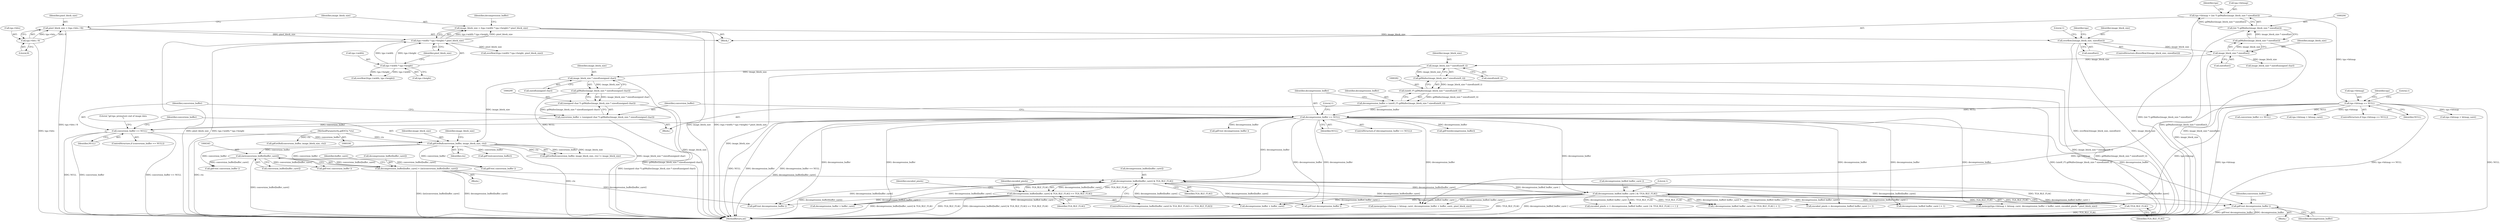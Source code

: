 digraph "0_libgd_01c61f8ab110a77ae64b5ca67c244c728c506f03@pointer" {
"1000442" [label="(Call,gdFree( decompression_buffer ))"];
"1000289" [label="(Call,decompression_buffer == NULL)"];
"1000279" [label="(Call,decompression_buffer = (uint8_t*) gdMalloc(image_block_size * sizeof(uint8_t)))"];
"1000281" [label="(Call,(uint8_t*) gdMalloc(image_block_size * sizeof(uint8_t)))"];
"1000283" [label="(Call,gdMalloc(image_block_size * sizeof(uint8_t)))"];
"1000284" [label="(Call,image_block_size * sizeof(uint8_t))"];
"1000206" [label="(Call,image_block_size * sizeof(int))"];
"1000176" [label="(Call,overflow2(image_block_size, sizeof(int)))"];
"1000117" [label="(Call,image_block_size = (tga->width * tga->height) * pixel_block_size)"];
"1000119" [label="(Call,(tga->width * tga->height) * pixel_block_size)"];
"1000120" [label="(Call,tga->width * tga->height)"];
"1000109" [label="(Call,pixel_block_size = (tga->bits / 8))"];
"1000111" [label="(Call,tga->bits / 8)"];
"1000211" [label="(Call,tga->bitmap == NULL)"];
"1000199" [label="(Call,tga->bitmap = (int *) gdMalloc(image_block_size * sizeof(int)))"];
"1000203" [label="(Call,(int *) gdMalloc(image_block_size * sizeof(int)))"];
"1000205" [label="(Call,gdMalloc(image_block_size * sizeof(int)))"];
"1000361" [label="(Call,decompression_buffer[buffer_caret] & TGA_RLE_FLAG)"];
"1000340" [label="(Call,decompression_buffer[buffer_caret] = (int)conversion_buffer[buffer_caret])"];
"1000344" [label="(Call,(int)conversion_buffer[buffer_caret])"];
"1000319" [label="(Call,gdGetBuf(conversion_buffer, image_block_size, ctx))"];
"1000306" [label="(Call,conversion_buffer == NULL)"];
"1000296" [label="(Call,conversion_buffer = (unsigned char *) gdMalloc(image_block_size * sizeof(unsigned char)))"];
"1000298" [label="(Call,(unsigned char *) gdMalloc(image_block_size * sizeof(unsigned char)))"];
"1000300" [label="(Call,gdMalloc(image_block_size * sizeof(unsigned char)))"];
"1000301" [label="(Call,image_block_size * sizeof(unsigned char))"];
"1000105" [label="(MethodParameterIn,gdIOCtx *ctx)"];
"1000371" [label="(Call,decompression_buffer[ buffer_caret ] & !TGA_RLE_FLAG)"];
"1000375" [label="(Call,!TGA_RLE_FLAG)"];
"1000360" [label="(Call,(decompression_buffer[buffer_caret] & TGA_RLE_FLAG) == TGA_RLE_FLAG)"];
"1000445" [label="(Identifier,conversion_buffer)"];
"1000311" [label="(Literal,\"gd-tga: premature end of image data\n\")"];
"1000362" [label="(Call,decompression_buffer[buffer_caret])"];
"1000212" [label="(Call,tga->bitmap)"];
"1000301" [label="(Call,image_block_size * sizeof(unsigned char))"];
"1000117" [label="(Call,image_block_size = (tga->width * tga->height) * pixel_block_size)"];
"1000213" [label="(Identifier,tga)"];
"1000210" [label="(ControlStructure,if (tga->bitmap == NULL))"];
"1000290" [label="(Identifier,decompression_buffer)"];
"1000118" [label="(Identifier,image_block_size)"];
"1000346" [label="(Call,conversion_buffer[buffer_caret])"];
"1000441" [label="(Block,)"];
"1000211" [label="(Call,tga->bitmap == NULL)"];
"1000124" [label="(Call,tga->height)"];
"1000178" [label="(Call,sizeof(int))"];
"1000344" [label="(Call,(int)conversion_buffer[buffer_caret])"];
"1000162" [label="(Call,overflow2(tga->width * tga->height, pixel_block_size))"];
"1000426" [label="(Call,decompression_buffer[ buffer_caret ] + 1)"];
"1000115" [label="(Literal,8)"];
"1000306" [label="(Call,conversion_buffer == NULL)"];
"1000176" [label="(Call,overflow2(image_block_size, sizeof(int)))"];
"1000325" [label="(Call,gdFree(conversion_buffer))"];
"1000321" [label="(Identifier,image_block_size)"];
"1000319" [label="(Call,gdGetBuf(conversion_buffer, image_block_size, ctx))"];
"1000473" [label="(Call,gdFree( conversion_buffer ))"];
"1000177" [label="(Identifier,image_block_size)"];
"1000297" [label="(Identifier,conversion_buffer)"];
"1000291" [label="(Identifier,NULL)"];
"1000371" [label="(Call,decompression_buffer[ buffer_caret ] & !TGA_RLE_FLAG)"];
"1000215" [label="(Identifier,NULL)"];
"1000206" [label="(Call,image_block_size * sizeof(int))"];
"1000205" [label="(Call,gdMalloc(image_block_size * sizeof(int)))"];
"1000109" [label="(Call,pixel_block_size = (tga->bits / 8))"];
"1000323" [label="(Identifier,image_block_size)"];
"1000443" [label="(Identifier,decompression_buffer)"];
"1000340" [label="(Call,decompression_buffer[buffer_caret] = (int)conversion_buffer[buffer_caret])"];
"1000120" [label="(Call,tga->width * tga->height)"];
"1000406" [label="(Call,memcpy(tga->bitmap + bitmap_caret, decompression_buffer + buffer_caret, pixel_block_size))"];
"1000119" [label="(Call,(tga->width * tga->height) * pixel_block_size)"];
"1000308" [label="(Identifier,NULL)"];
"1000200" [label="(Call,tga->bitmap)"];
"1000375" [label="(Call,!TGA_RLE_FLAG)"];
"1000341" [label="(Call,decompression_buffer[buffer_caret])"];
"1000407" [label="(Call,tga->bitmap + bitmap_caret)"];
"1000244" [label="(Call,gdGetBuf(conversion_buffer, image_block_size, ctx))"];
"1000365" [label="(Identifier,TGA_RLE_FLAG)"];
"1000288" [label="(ControlStructure,if (decompression_buffer == NULL))"];
"1000361" [label="(Call,decompression_buffer[buffer_caret] & TGA_RLE_FLAG)"];
"1000425" [label="(Identifier,encoded_pixels)"];
"1000318" [label="(Call,gdGetBuf(conversion_buffer, image_block_size, ctx) != image_block_size)"];
"1000296" [label="(Call,conversion_buffer = (unsigned char *) gdMalloc(image_block_size * sizeof(unsigned char)))"];
"1000285" [label="(Identifier,image_block_size)"];
"1000444" [label="(Call,gdFree( conversion_buffer ))"];
"1000279" [label="(Call,decompression_buffer = (uint8_t*) gdMalloc(image_block_size * sizeof(uint8_t)))"];
"1000175" [label="(ControlStructure,if(overflow2(image_block_size, sizeof(int))))"];
"1000370" [label="(Call,( decompression_buffer[ buffer_caret ] & !TGA_RLE_FLAG ) + 1)"];
"1000281" [label="(Call,(uint8_t*) gdMalloc(image_block_size * sizeof(uint8_t)))"];
"1000130" [label="(Identifier,decompression_buffer)"];
"1000360" [label="(Call,(decompression_buffer[buffer_caret] & TGA_RLE_FLAG) == TGA_RLE_FLAG)"];
"1000372" [label="(Call,decompression_buffer[ buffer_caret ])"];
"1000303" [label="(Call,sizeof(unsigned char))"];
"1000111" [label="(Call,tga->bits / 8)"];
"1000110" [label="(Identifier,pixel_block_size)"];
"1000305" [label="(ControlStructure,if (conversion_buffer == NULL))"];
"1000359" [label="(ControlStructure,if ((decompression_buffer[buffer_caret] & TGA_RLE_FLAG) == TGA_RLE_FLAG))"];
"1000449" [label="(Call,memcpy(tga->bitmap + bitmap_caret, decompression_buffer + buffer_caret, encoded_pixels * pixel_block_size))"];
"1000289" [label="(Call,decompression_buffer == NULL)"];
"1000230" [label="(Call,image_block_size * sizeof(unsigned char))"];
"1000320" [label="(Identifier,conversion_buffer)"];
"1000183" [label="(Literal,1)"];
"1000300" [label="(Call,gdMalloc(image_block_size * sizeof(unsigned char)))"];
"1000376" [label="(Identifier,TGA_RLE_FLAG)"];
"1000107" [label="(Block,)"];
"1000127" [label="(Identifier,pixel_block_size)"];
"1000283" [label="(Call,gdMalloc(image_block_size * sizeof(uint8_t)))"];
"1000368" [label="(Call,encoded_pixels = ( ( decompression_buffer[ buffer_caret ] & !TGA_RLE_FLAG ) + 1 ))"];
"1000280" [label="(Identifier,decompression_buffer)"];
"1000150" [label="(Call,overflow2(tga->width, tga->height))"];
"1000105" [label="(MethodParameterIn,gdIOCtx *ctx)"];
"1000208" [label="(Call,sizeof(int))"];
"1000389" [label="(Call,gdFree( decompression_buffer ))"];
"1000121" [label="(Call,tga->width)"];
"1000369" [label="(Identifier,encoded_pixels)"];
"1000327" [label="(Call,gdFree(decompression_buffer))"];
"1000188" [label="(Identifier,tga)"];
"1000307" [label="(Identifier,conversion_buffer)"];
"1000221" [label="(Identifier,tga)"];
"1000424" [label="(Call,encoded_pixels = decompression_buffer[ buffer_caret ] + 1)"];
"1000223" [label="(Block,)"];
"1000478" [label="(MethodReturn,int)"];
"1000284" [label="(Call,image_block_size * sizeof(uint8_t))"];
"1000295" [label="(Literal,1)"];
"1000286" [label="(Call,sizeof(uint8_t))"];
"1000471" [label="(Call,gdFree( decompression_buffer ))"];
"1000203" [label="(Call,(int *) gdMalloc(image_block_size * sizeof(int)))"];
"1000298" [label="(Call,(unsigned char *) gdMalloc(image_block_size * sizeof(unsigned char)))"];
"1000312" [label="(Call,gdFree( decompression_buffer ))"];
"1000391" [label="(Call,gdFree( conversion_buffer ))"];
"1000207" [label="(Identifier,image_block_size)"];
"1000112" [label="(Call,tga->bits)"];
"1000377" [label="(Literal,1)"];
"1000322" [label="(Identifier,ctx)"];
"1000235" [label="(Call,conversion_buffer == NULL)"];
"1000350" [label="(Identifier,buffer_caret)"];
"1000450" [label="(Call,tga->bitmap + bitmap_caret)"];
"1000412" [label="(Call,decompression_buffer + buffer_caret)"];
"1000455" [label="(Call,decompression_buffer + buffer_caret)"];
"1000218" [label="(Literal,1)"];
"1000339" [label="(Block,)"];
"1000442" [label="(Call,gdFree( decompression_buffer ))"];
"1000199" [label="(Call,tga->bitmap = (int *) gdMalloc(image_block_size * sizeof(int)))"];
"1000302" [label="(Identifier,image_block_size)"];
"1000366" [label="(Identifier,TGA_RLE_FLAG)"];
"1000442" -> "1000441"  [label="AST: "];
"1000442" -> "1000443"  [label="CFG: "];
"1000443" -> "1000442"  [label="AST: "];
"1000445" -> "1000442"  [label="CFG: "];
"1000442" -> "1000478"  [label="DDG: gdFree( decompression_buffer )"];
"1000442" -> "1000478"  [label="DDG: decompression_buffer"];
"1000289" -> "1000442"  [label="DDG: decompression_buffer"];
"1000361" -> "1000442"  [label="DDG: decompression_buffer[buffer_caret]"];
"1000371" -> "1000442"  [label="DDG: decompression_buffer[ buffer_caret ]"];
"1000289" -> "1000288"  [label="AST: "];
"1000289" -> "1000291"  [label="CFG: "];
"1000290" -> "1000289"  [label="AST: "];
"1000291" -> "1000289"  [label="AST: "];
"1000295" -> "1000289"  [label="CFG: "];
"1000297" -> "1000289"  [label="CFG: "];
"1000289" -> "1000478"  [label="DDG: NULL"];
"1000289" -> "1000478"  [label="DDG: decompression_buffer"];
"1000289" -> "1000478"  [label="DDG: decompression_buffer == NULL"];
"1000279" -> "1000289"  [label="DDG: decompression_buffer"];
"1000211" -> "1000289"  [label="DDG: NULL"];
"1000289" -> "1000306"  [label="DDG: NULL"];
"1000289" -> "1000312"  [label="DDG: decompression_buffer"];
"1000289" -> "1000327"  [label="DDG: decompression_buffer"];
"1000289" -> "1000361"  [label="DDG: decompression_buffer"];
"1000289" -> "1000371"  [label="DDG: decompression_buffer"];
"1000289" -> "1000389"  [label="DDG: decompression_buffer"];
"1000289" -> "1000406"  [label="DDG: decompression_buffer"];
"1000289" -> "1000412"  [label="DDG: decompression_buffer"];
"1000289" -> "1000424"  [label="DDG: decompression_buffer"];
"1000289" -> "1000426"  [label="DDG: decompression_buffer"];
"1000289" -> "1000449"  [label="DDG: decompression_buffer"];
"1000289" -> "1000455"  [label="DDG: decompression_buffer"];
"1000289" -> "1000471"  [label="DDG: decompression_buffer"];
"1000279" -> "1000223"  [label="AST: "];
"1000279" -> "1000281"  [label="CFG: "];
"1000280" -> "1000279"  [label="AST: "];
"1000281" -> "1000279"  [label="AST: "];
"1000290" -> "1000279"  [label="CFG: "];
"1000279" -> "1000478"  [label="DDG: (uint8_t*) gdMalloc(image_block_size * sizeof(uint8_t))"];
"1000281" -> "1000279"  [label="DDG: gdMalloc(image_block_size * sizeof(uint8_t))"];
"1000281" -> "1000283"  [label="CFG: "];
"1000282" -> "1000281"  [label="AST: "];
"1000283" -> "1000281"  [label="AST: "];
"1000281" -> "1000478"  [label="DDG: gdMalloc(image_block_size * sizeof(uint8_t))"];
"1000283" -> "1000281"  [label="DDG: image_block_size * sizeof(uint8_t)"];
"1000283" -> "1000284"  [label="CFG: "];
"1000284" -> "1000283"  [label="AST: "];
"1000283" -> "1000478"  [label="DDG: image_block_size * sizeof(uint8_t)"];
"1000284" -> "1000283"  [label="DDG: image_block_size"];
"1000284" -> "1000286"  [label="CFG: "];
"1000285" -> "1000284"  [label="AST: "];
"1000286" -> "1000284"  [label="AST: "];
"1000284" -> "1000478"  [label="DDG: image_block_size"];
"1000206" -> "1000284"  [label="DDG: image_block_size"];
"1000284" -> "1000301"  [label="DDG: image_block_size"];
"1000206" -> "1000205"  [label="AST: "];
"1000206" -> "1000208"  [label="CFG: "];
"1000207" -> "1000206"  [label="AST: "];
"1000208" -> "1000206"  [label="AST: "];
"1000205" -> "1000206"  [label="CFG: "];
"1000206" -> "1000478"  [label="DDG: image_block_size"];
"1000206" -> "1000205"  [label="DDG: image_block_size"];
"1000176" -> "1000206"  [label="DDG: image_block_size"];
"1000206" -> "1000230"  [label="DDG: image_block_size"];
"1000176" -> "1000175"  [label="AST: "];
"1000176" -> "1000178"  [label="CFG: "];
"1000177" -> "1000176"  [label="AST: "];
"1000178" -> "1000176"  [label="AST: "];
"1000183" -> "1000176"  [label="CFG: "];
"1000188" -> "1000176"  [label="CFG: "];
"1000176" -> "1000478"  [label="DDG: overflow2(image_block_size, sizeof(int))"];
"1000176" -> "1000478"  [label="DDG: image_block_size"];
"1000117" -> "1000176"  [label="DDG: image_block_size"];
"1000117" -> "1000107"  [label="AST: "];
"1000117" -> "1000119"  [label="CFG: "];
"1000118" -> "1000117"  [label="AST: "];
"1000119" -> "1000117"  [label="AST: "];
"1000130" -> "1000117"  [label="CFG: "];
"1000117" -> "1000478"  [label="DDG: image_block_size"];
"1000117" -> "1000478"  [label="DDG: (tga->width * tga->height) * pixel_block_size"];
"1000119" -> "1000117"  [label="DDG: tga->width * tga->height"];
"1000119" -> "1000117"  [label="DDG: pixel_block_size"];
"1000119" -> "1000127"  [label="CFG: "];
"1000120" -> "1000119"  [label="AST: "];
"1000127" -> "1000119"  [label="AST: "];
"1000119" -> "1000478"  [label="DDG: pixel_block_size"];
"1000119" -> "1000478"  [label="DDG: tga->width * tga->height"];
"1000120" -> "1000119"  [label="DDG: tga->width"];
"1000120" -> "1000119"  [label="DDG: tga->height"];
"1000109" -> "1000119"  [label="DDG: pixel_block_size"];
"1000119" -> "1000162"  [label="DDG: pixel_block_size"];
"1000120" -> "1000124"  [label="CFG: "];
"1000121" -> "1000120"  [label="AST: "];
"1000124" -> "1000120"  [label="AST: "];
"1000127" -> "1000120"  [label="CFG: "];
"1000120" -> "1000150"  [label="DDG: tga->width"];
"1000120" -> "1000150"  [label="DDG: tga->height"];
"1000109" -> "1000107"  [label="AST: "];
"1000109" -> "1000111"  [label="CFG: "];
"1000110" -> "1000109"  [label="AST: "];
"1000111" -> "1000109"  [label="AST: "];
"1000118" -> "1000109"  [label="CFG: "];
"1000109" -> "1000478"  [label="DDG: tga->bits / 8"];
"1000111" -> "1000109"  [label="DDG: tga->bits"];
"1000111" -> "1000109"  [label="DDG: 8"];
"1000111" -> "1000115"  [label="CFG: "];
"1000112" -> "1000111"  [label="AST: "];
"1000115" -> "1000111"  [label="AST: "];
"1000111" -> "1000478"  [label="DDG: tga->bits"];
"1000211" -> "1000210"  [label="AST: "];
"1000211" -> "1000215"  [label="CFG: "];
"1000212" -> "1000211"  [label="AST: "];
"1000215" -> "1000211"  [label="AST: "];
"1000218" -> "1000211"  [label="CFG: "];
"1000221" -> "1000211"  [label="CFG: "];
"1000211" -> "1000478"  [label="DDG: tga->bitmap"];
"1000211" -> "1000478"  [label="DDG: tga->bitmap == NULL"];
"1000211" -> "1000478"  [label="DDG: NULL"];
"1000199" -> "1000211"  [label="DDG: tga->bitmap"];
"1000211" -> "1000235"  [label="DDG: NULL"];
"1000211" -> "1000406"  [label="DDG: tga->bitmap"];
"1000211" -> "1000407"  [label="DDG: tga->bitmap"];
"1000211" -> "1000449"  [label="DDG: tga->bitmap"];
"1000211" -> "1000450"  [label="DDG: tga->bitmap"];
"1000199" -> "1000107"  [label="AST: "];
"1000199" -> "1000203"  [label="CFG: "];
"1000200" -> "1000199"  [label="AST: "];
"1000203" -> "1000199"  [label="AST: "];
"1000213" -> "1000199"  [label="CFG: "];
"1000199" -> "1000478"  [label="DDG: (int *) gdMalloc(image_block_size * sizeof(int))"];
"1000203" -> "1000199"  [label="DDG: gdMalloc(image_block_size * sizeof(int))"];
"1000203" -> "1000205"  [label="CFG: "];
"1000204" -> "1000203"  [label="AST: "];
"1000205" -> "1000203"  [label="AST: "];
"1000203" -> "1000478"  [label="DDG: gdMalloc(image_block_size * sizeof(int))"];
"1000205" -> "1000203"  [label="DDG: image_block_size * sizeof(int)"];
"1000205" -> "1000478"  [label="DDG: image_block_size * sizeof(int)"];
"1000361" -> "1000360"  [label="AST: "];
"1000361" -> "1000365"  [label="CFG: "];
"1000362" -> "1000361"  [label="AST: "];
"1000365" -> "1000361"  [label="AST: "];
"1000366" -> "1000361"  [label="CFG: "];
"1000361" -> "1000478"  [label="DDG: decompression_buffer[buffer_caret]"];
"1000361" -> "1000360"  [label="DDG: decompression_buffer[buffer_caret]"];
"1000361" -> "1000360"  [label="DDG: TGA_RLE_FLAG"];
"1000340" -> "1000361"  [label="DDG: decompression_buffer[buffer_caret]"];
"1000371" -> "1000361"  [label="DDG: decompression_buffer[ buffer_caret ]"];
"1000375" -> "1000361"  [label="DDG: TGA_RLE_FLAG"];
"1000360" -> "1000361"  [label="DDG: TGA_RLE_FLAG"];
"1000361" -> "1000371"  [label="DDG: decompression_buffer[buffer_caret]"];
"1000361" -> "1000389"  [label="DDG: decompression_buffer[buffer_caret]"];
"1000361" -> "1000406"  [label="DDG: decompression_buffer[buffer_caret]"];
"1000361" -> "1000412"  [label="DDG: decompression_buffer[buffer_caret]"];
"1000361" -> "1000449"  [label="DDG: decompression_buffer[buffer_caret]"];
"1000361" -> "1000455"  [label="DDG: decompression_buffer[buffer_caret]"];
"1000361" -> "1000471"  [label="DDG: decompression_buffer[buffer_caret]"];
"1000340" -> "1000339"  [label="AST: "];
"1000340" -> "1000344"  [label="CFG: "];
"1000341" -> "1000340"  [label="AST: "];
"1000344" -> "1000340"  [label="AST: "];
"1000350" -> "1000340"  [label="CFG: "];
"1000340" -> "1000478"  [label="DDG: (int)conversion_buffer[buffer_caret]"];
"1000340" -> "1000478"  [label="DDG: decompression_buffer[buffer_caret]"];
"1000344" -> "1000340"  [label="DDG: conversion_buffer[buffer_caret]"];
"1000340" -> "1000471"  [label="DDG: decompression_buffer[buffer_caret]"];
"1000344" -> "1000346"  [label="CFG: "];
"1000345" -> "1000344"  [label="AST: "];
"1000346" -> "1000344"  [label="AST: "];
"1000344" -> "1000478"  [label="DDG: conversion_buffer[buffer_caret]"];
"1000319" -> "1000344"  [label="DDG: conversion_buffer"];
"1000344" -> "1000391"  [label="DDG: conversion_buffer[buffer_caret]"];
"1000344" -> "1000444"  [label="DDG: conversion_buffer[buffer_caret]"];
"1000344" -> "1000473"  [label="DDG: conversion_buffer[buffer_caret]"];
"1000319" -> "1000318"  [label="AST: "];
"1000319" -> "1000322"  [label="CFG: "];
"1000320" -> "1000319"  [label="AST: "];
"1000321" -> "1000319"  [label="AST: "];
"1000322" -> "1000319"  [label="AST: "];
"1000323" -> "1000319"  [label="CFG: "];
"1000319" -> "1000478"  [label="DDG: ctx"];
"1000319" -> "1000318"  [label="DDG: conversion_buffer"];
"1000319" -> "1000318"  [label="DDG: image_block_size"];
"1000319" -> "1000318"  [label="DDG: ctx"];
"1000306" -> "1000319"  [label="DDG: conversion_buffer"];
"1000301" -> "1000319"  [label="DDG: image_block_size"];
"1000105" -> "1000319"  [label="DDG: ctx"];
"1000319" -> "1000325"  [label="DDG: conversion_buffer"];
"1000319" -> "1000391"  [label="DDG: conversion_buffer"];
"1000319" -> "1000444"  [label="DDG: conversion_buffer"];
"1000319" -> "1000473"  [label="DDG: conversion_buffer"];
"1000306" -> "1000305"  [label="AST: "];
"1000306" -> "1000308"  [label="CFG: "];
"1000307" -> "1000306"  [label="AST: "];
"1000308" -> "1000306"  [label="AST: "];
"1000311" -> "1000306"  [label="CFG: "];
"1000320" -> "1000306"  [label="CFG: "];
"1000306" -> "1000478"  [label="DDG: conversion_buffer"];
"1000306" -> "1000478"  [label="DDG: conversion_buffer == NULL"];
"1000306" -> "1000478"  [label="DDG: NULL"];
"1000296" -> "1000306"  [label="DDG: conversion_buffer"];
"1000296" -> "1000223"  [label="AST: "];
"1000296" -> "1000298"  [label="CFG: "];
"1000297" -> "1000296"  [label="AST: "];
"1000298" -> "1000296"  [label="AST: "];
"1000307" -> "1000296"  [label="CFG: "];
"1000296" -> "1000478"  [label="DDG: (unsigned char *) gdMalloc(image_block_size * sizeof(unsigned char))"];
"1000298" -> "1000296"  [label="DDG: gdMalloc(image_block_size * sizeof(unsigned char))"];
"1000298" -> "1000300"  [label="CFG: "];
"1000299" -> "1000298"  [label="AST: "];
"1000300" -> "1000298"  [label="AST: "];
"1000298" -> "1000478"  [label="DDG: gdMalloc(image_block_size * sizeof(unsigned char))"];
"1000300" -> "1000298"  [label="DDG: image_block_size * sizeof(unsigned char)"];
"1000300" -> "1000301"  [label="CFG: "];
"1000301" -> "1000300"  [label="AST: "];
"1000300" -> "1000478"  [label="DDG: image_block_size * sizeof(unsigned char)"];
"1000301" -> "1000300"  [label="DDG: image_block_size"];
"1000301" -> "1000303"  [label="CFG: "];
"1000302" -> "1000301"  [label="AST: "];
"1000303" -> "1000301"  [label="AST: "];
"1000301" -> "1000478"  [label="DDG: image_block_size"];
"1000105" -> "1000104"  [label="AST: "];
"1000105" -> "1000478"  [label="DDG: ctx"];
"1000105" -> "1000244"  [label="DDG: ctx"];
"1000371" -> "1000370"  [label="AST: "];
"1000371" -> "1000375"  [label="CFG: "];
"1000372" -> "1000371"  [label="AST: "];
"1000375" -> "1000371"  [label="AST: "];
"1000377" -> "1000371"  [label="CFG: "];
"1000371" -> "1000478"  [label="DDG: !TGA_RLE_FLAG"];
"1000371" -> "1000478"  [label="DDG: decompression_buffer[ buffer_caret ]"];
"1000371" -> "1000368"  [label="DDG: decompression_buffer[ buffer_caret ]"];
"1000371" -> "1000368"  [label="DDG: !TGA_RLE_FLAG"];
"1000371" -> "1000370"  [label="DDG: decompression_buffer[ buffer_caret ]"];
"1000371" -> "1000370"  [label="DDG: !TGA_RLE_FLAG"];
"1000375" -> "1000371"  [label="DDG: TGA_RLE_FLAG"];
"1000371" -> "1000389"  [label="DDG: decompression_buffer[ buffer_caret ]"];
"1000371" -> "1000406"  [label="DDG: decompression_buffer[ buffer_caret ]"];
"1000371" -> "1000412"  [label="DDG: decompression_buffer[ buffer_caret ]"];
"1000371" -> "1000424"  [label="DDG: decompression_buffer[ buffer_caret ]"];
"1000371" -> "1000426"  [label="DDG: decompression_buffer[ buffer_caret ]"];
"1000371" -> "1000449"  [label="DDG: decompression_buffer[ buffer_caret ]"];
"1000371" -> "1000455"  [label="DDG: decompression_buffer[ buffer_caret ]"];
"1000371" -> "1000471"  [label="DDG: decompression_buffer[ buffer_caret ]"];
"1000375" -> "1000376"  [label="CFG: "];
"1000376" -> "1000375"  [label="AST: "];
"1000375" -> "1000478"  [label="DDG: TGA_RLE_FLAG"];
"1000360" -> "1000375"  [label="DDG: TGA_RLE_FLAG"];
"1000360" -> "1000359"  [label="AST: "];
"1000360" -> "1000366"  [label="CFG: "];
"1000366" -> "1000360"  [label="AST: "];
"1000369" -> "1000360"  [label="CFG: "];
"1000425" -> "1000360"  [label="CFG: "];
"1000360" -> "1000478"  [label="DDG: decompression_buffer[buffer_caret] & TGA_RLE_FLAG"];
"1000360" -> "1000478"  [label="DDG: TGA_RLE_FLAG"];
"1000360" -> "1000478"  [label="DDG: (decompression_buffer[buffer_caret] & TGA_RLE_FLAG) == TGA_RLE_FLAG"];
}
